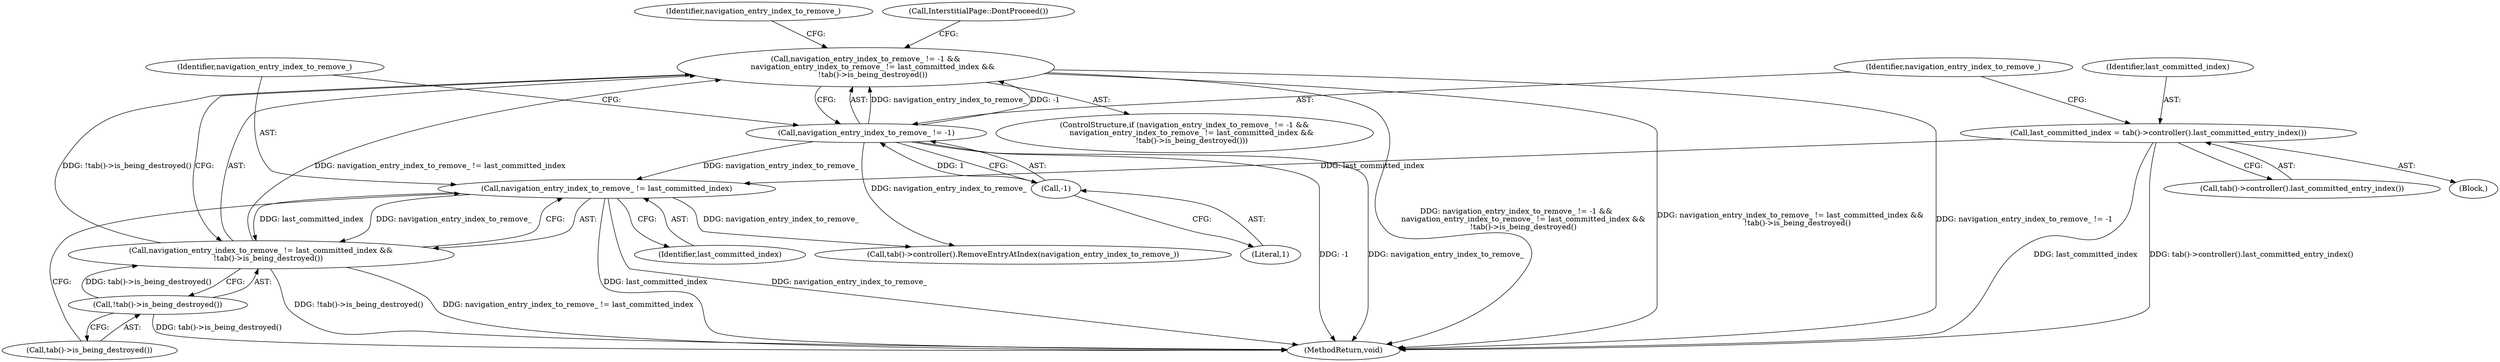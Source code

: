 digraph "0_Chrome_6a13a6c2fbae0b3269743e6a141fdfe0d9ec9793_0@API" {
"1000155" [label="(Call,navigation_entry_index_to_remove_ != -1 &&\n      navigation_entry_index_to_remove_ != last_committed_index &&\n      !tab()->is_being_destroyed())"];
"1000156" [label="(Call,navigation_entry_index_to_remove_ != -1)"];
"1000158" [label="(Call,-1)"];
"1000160" [label="(Call,navigation_entry_index_to_remove_ != last_committed_index &&\n      !tab()->is_being_destroyed())"];
"1000161" [label="(Call,navigation_entry_index_to_remove_ != last_committed_index)"];
"1000151" [label="(Call,last_committed_index = tab()->controller().last_committed_entry_index())"];
"1000164" [label="(Call,!tab()->is_being_destroyed())"];
"1000160" [label="(Call,navigation_entry_index_to_remove_ != last_committed_index &&\n      !tab()->is_being_destroyed())"];
"1000167" [label="(Call,tab()->controller().RemoveEntryAtIndex(navigation_entry_index_to_remove_))"];
"1000153" [label="(Call,tab()->controller().last_committed_entry_index())"];
"1000159" [label="(Literal,1)"];
"1000157" [label="(Identifier,navigation_entry_index_to_remove_)"];
"1000151" [label="(Call,last_committed_index = tab()->controller().last_committed_entry_index())"];
"1000174" [label="(MethodReturn,void)"];
"1000105" [label="(Block,)"];
"1000152" [label="(Identifier,last_committed_index)"];
"1000156" [label="(Call,navigation_entry_index_to_remove_ != -1)"];
"1000158" [label="(Call,-1)"];
"1000164" [label="(Call,!tab()->is_being_destroyed())"];
"1000163" [label="(Identifier,last_committed_index)"];
"1000168" [label="(Identifier,navigation_entry_index_to_remove_)"];
"1000165" [label="(Call,tab()->is_being_destroyed())"];
"1000161" [label="(Call,navigation_entry_index_to_remove_ != last_committed_index)"];
"1000173" [label="(Call,InterstitialPage::DontProceed())"];
"1000154" [label="(ControlStructure,if (navigation_entry_index_to_remove_ != -1 &&\n      navigation_entry_index_to_remove_ != last_committed_index &&\n      !tab()->is_being_destroyed()))"];
"1000162" [label="(Identifier,navigation_entry_index_to_remove_)"];
"1000155" [label="(Call,navigation_entry_index_to_remove_ != -1 &&\n      navigation_entry_index_to_remove_ != last_committed_index &&\n      !tab()->is_being_destroyed())"];
"1000155" -> "1000154"  [label="AST: "];
"1000155" -> "1000156"  [label="CFG: "];
"1000155" -> "1000160"  [label="CFG: "];
"1000156" -> "1000155"  [label="AST: "];
"1000160" -> "1000155"  [label="AST: "];
"1000168" -> "1000155"  [label="CFG: "];
"1000173" -> "1000155"  [label="CFG: "];
"1000155" -> "1000174"  [label="DDG: navigation_entry_index_to_remove_ != last_committed_index &&\n      !tab()->is_being_destroyed()"];
"1000155" -> "1000174"  [label="DDG: navigation_entry_index_to_remove_ != -1 &&\n      navigation_entry_index_to_remove_ != last_committed_index &&\n      !tab()->is_being_destroyed()"];
"1000155" -> "1000174"  [label="DDG: navigation_entry_index_to_remove_ != -1"];
"1000156" -> "1000155"  [label="DDG: navigation_entry_index_to_remove_"];
"1000156" -> "1000155"  [label="DDG: -1"];
"1000160" -> "1000155"  [label="DDG: navigation_entry_index_to_remove_ != last_committed_index"];
"1000160" -> "1000155"  [label="DDG: !tab()->is_being_destroyed()"];
"1000156" -> "1000158"  [label="CFG: "];
"1000157" -> "1000156"  [label="AST: "];
"1000158" -> "1000156"  [label="AST: "];
"1000162" -> "1000156"  [label="CFG: "];
"1000156" -> "1000174"  [label="DDG: navigation_entry_index_to_remove_"];
"1000156" -> "1000174"  [label="DDG: -1"];
"1000158" -> "1000156"  [label="DDG: 1"];
"1000156" -> "1000161"  [label="DDG: navigation_entry_index_to_remove_"];
"1000156" -> "1000167"  [label="DDG: navigation_entry_index_to_remove_"];
"1000158" -> "1000159"  [label="CFG: "];
"1000159" -> "1000158"  [label="AST: "];
"1000160" -> "1000161"  [label="CFG: "];
"1000160" -> "1000164"  [label="CFG: "];
"1000161" -> "1000160"  [label="AST: "];
"1000164" -> "1000160"  [label="AST: "];
"1000160" -> "1000174"  [label="DDG: !tab()->is_being_destroyed()"];
"1000160" -> "1000174"  [label="DDG: navigation_entry_index_to_remove_ != last_committed_index"];
"1000161" -> "1000160"  [label="DDG: navigation_entry_index_to_remove_"];
"1000161" -> "1000160"  [label="DDG: last_committed_index"];
"1000164" -> "1000160"  [label="DDG: tab()->is_being_destroyed()"];
"1000161" -> "1000163"  [label="CFG: "];
"1000162" -> "1000161"  [label="AST: "];
"1000163" -> "1000161"  [label="AST: "];
"1000165" -> "1000161"  [label="CFG: "];
"1000161" -> "1000174"  [label="DDG: last_committed_index"];
"1000161" -> "1000174"  [label="DDG: navigation_entry_index_to_remove_"];
"1000151" -> "1000161"  [label="DDG: last_committed_index"];
"1000161" -> "1000167"  [label="DDG: navigation_entry_index_to_remove_"];
"1000151" -> "1000105"  [label="AST: "];
"1000151" -> "1000153"  [label="CFG: "];
"1000152" -> "1000151"  [label="AST: "];
"1000153" -> "1000151"  [label="AST: "];
"1000157" -> "1000151"  [label="CFG: "];
"1000151" -> "1000174"  [label="DDG: last_committed_index"];
"1000151" -> "1000174"  [label="DDG: tab()->controller().last_committed_entry_index()"];
"1000164" -> "1000165"  [label="CFG: "];
"1000165" -> "1000164"  [label="AST: "];
"1000164" -> "1000174"  [label="DDG: tab()->is_being_destroyed()"];
}
